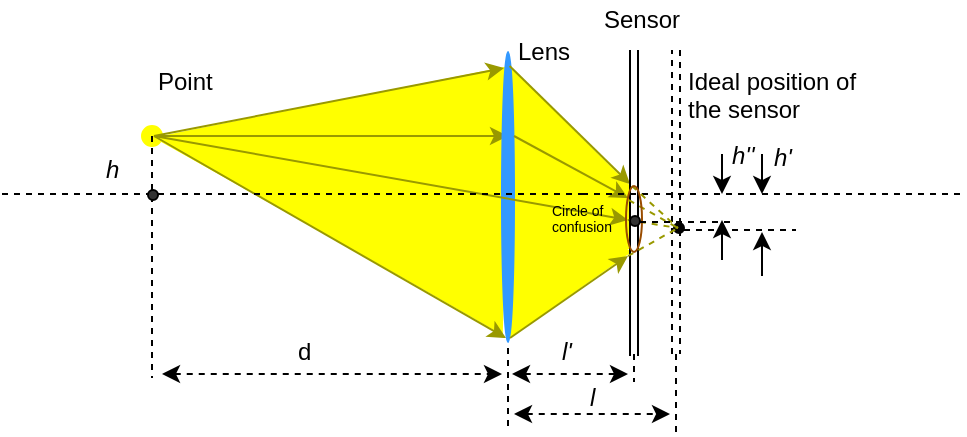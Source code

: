 <mxfile version="12.0.0" type="device" pages="1"><diagram id="uIPc7dPBaNufnXf9DVPS" name="Page-1"><mxGraphModel dx="932" dy="480" grid="1" gridSize="10" guides="1" tooltips="1" connect="1" arrows="1" fold="1" page="1" pageScale="1" pageWidth="850" pageHeight="1100" math="0" shadow="0"><root><mxCell id="0"/><mxCell id="1" parent="0"/><mxCell id="rH0oFP6qNWrxRMX8Lg-Q-98" value="" style="rounded=0;whiteSpace=wrap;html=1;strokeColor=#FFFF00;fillColor=#FFFF00;gradientColor=none;fontSize=7;" parent="1" vertex="1"><mxGeometry x="383" y="197" width="50" height="30" as="geometry"/></mxCell><mxCell id="rH0oFP6qNWrxRMX8Lg-Q-57" value="" style="triangle;whiteSpace=wrap;html=1;strokeColor=#FFFF00;fillColor=#FFFF00;gradientColor=none;" parent="1" vertex="1"><mxGeometry x="373" y="136" width="61" height="121" as="geometry"/></mxCell><mxCell id="rH0oFP6qNWrxRMX8Lg-Q-41" value="" style="ellipse;whiteSpace=wrap;html=1;strokeColor=#FFFF00;fillColor=#FFFF00;gradientColor=none;" parent="1" vertex="1"><mxGeometry x="190" y="166" width="10" height="10" as="geometry"/></mxCell><mxCell id="rH0oFP6qNWrxRMX8Lg-Q-48" value="" style="triangle;whiteSpace=wrap;html=1;strokeColor=#FFFF00;fillColor=#FFFF00;gradientColor=none;direction=west;rotation=9;" parent="1" vertex="1"><mxGeometry x="196" y="123" width="167" height="124" as="geometry"/></mxCell><mxCell id="rH0oFP6qNWrxRMX8Lg-Q-49" value="" style="triangle;whiteSpace=wrap;html=1;strokeColor=#FFFF00;fillColor=#FFFF00;gradientColor=none;direction=north;rotation=30;" parent="1" vertex="1"><mxGeometry x="285" y="135" width="121" height="112" as="geometry"/></mxCell><mxCell id="rH0oFP6qNWrxRMX8Lg-Q-50" value="" style="endArrow=classic;html=1;shadow=0;strokeColor=#999900;endFill=1;" parent="1" edge="1"><mxGeometry width="50" height="50" relative="1" as="geometry"><mxPoint x="196" y="171" as="sourcePoint"/><mxPoint x="373" y="171" as="targetPoint"/></mxGeometry></mxCell><mxCell id="rH0oFP6qNWrxRMX8Lg-Q-54" value="" style="triangle;whiteSpace=wrap;html=1;strokeColor=#FFFF00;fillColor=#FFFF00;gradientColor=none;direction=east;rotation=359;" parent="1" vertex="1"><mxGeometry x="373" y="188" width="61" height="83" as="geometry"/></mxCell><mxCell id="rH0oFP6qNWrxRMX8Lg-Q-55" value="" style="endArrow=classic;html=1;shadow=0;strokeColor=#999900;endFill=1;" parent="1" edge="1"><mxGeometry width="50" height="50" relative="1" as="geometry"><mxPoint x="196" y="171" as="sourcePoint"/><mxPoint x="372" y="272" as="targetPoint"/></mxGeometry></mxCell><mxCell id="rH0oFP6qNWrxRMX8Lg-Q-44" value="" style="ellipse;whiteSpace=wrap;html=1;strokeColor=#3399FF;fillColor=#3399FF;gradientColor=none;" parent="1" vertex="1"><mxGeometry x="370" y="129" width="6" height="145" as="geometry"/></mxCell><mxCell id="rH0oFP6qNWrxRMX8Lg-Q-52" value="" style="endArrow=classic;html=1;shadow=0;strokeColor=#999900;endFill=1;" parent="1" edge="1"><mxGeometry width="50" height="50" relative="1" as="geometry"><mxPoint x="376" y="171" as="sourcePoint"/><mxPoint x="433" y="202" as="targetPoint"/></mxGeometry></mxCell><mxCell id="rH0oFP6qNWrxRMX8Lg-Q-53" value="" style="endArrow=classic;html=1;shadow=0;strokeColor=#999900;endFill=1;" parent="1" edge="1"><mxGeometry width="50" height="50" relative="1" as="geometry"><mxPoint x="196" y="171" as="sourcePoint"/><mxPoint x="433" y="213" as="targetPoint"/></mxGeometry></mxCell><mxCell id="rH0oFP6qNWrxRMX8Lg-Q-56" value="" style="endArrow=classic;html=1;shadow=0;strokeColor=#999900;endFill=1;" parent="1" edge="1"><mxGeometry width="50" height="50" relative="1" as="geometry"><mxPoint x="374" y="272" as="sourcePoint"/><mxPoint x="433" y="231" as="targetPoint"/></mxGeometry></mxCell><mxCell id="rH0oFP6qNWrxRMX8Lg-Q-47" value="" style="endArrow=none;dashed=1;html=1;shadow=0;strokeColor=#000000;" parent="1" edge="1"><mxGeometry width="50" height="50" relative="1" as="geometry"><mxPoint x="120" y="200" as="sourcePoint"/><mxPoint x="410" y="200" as="targetPoint"/></mxGeometry></mxCell><mxCell id="rH0oFP6qNWrxRMX8Lg-Q-58" value="" style="endArrow=classic;html=1;shadow=0;strokeColor=#999900;endFill=1;" parent="1" edge="1"><mxGeometry width="50" height="50" relative="1" as="geometry"><mxPoint x="196" y="171" as="sourcePoint"/><mxPoint x="371" y="137" as="targetPoint"/></mxGeometry></mxCell><mxCell id="rH0oFP6qNWrxRMX8Lg-Q-59" value="" style="endArrow=classic;html=1;shadow=0;strokeColor=#999900;endFill=1;exitX=0.633;exitY=0.048;exitDx=0;exitDy=0;exitPerimeter=0;" parent="1" source="rH0oFP6qNWrxRMX8Lg-Q-44" edge="1"><mxGeometry width="50" height="50" relative="1" as="geometry"><mxPoint x="170" y="300" as="sourcePoint"/><mxPoint x="434" y="195" as="targetPoint"/></mxGeometry></mxCell><mxCell id="rH0oFP6qNWrxRMX8Lg-Q-62" value="" style="shape=link;html=1;shadow=0;startArrow=classic;startFill=1;endArrow=classic;endFill=1;strokeColor=#000000;dashed=1;" parent="1" edge="1"><mxGeometry width="50" height="50" relative="1" as="geometry"><mxPoint x="457" y="128" as="sourcePoint"/><mxPoint x="457" y="280" as="targetPoint"/></mxGeometry></mxCell><mxCell id="rH0oFP6qNWrxRMX8Lg-Q-63" value="Point&lt;br&gt;" style="text;html=1;resizable=0;points=[];autosize=1;align=left;verticalAlign=top;spacingTop=-4;" parent="1" vertex="1"><mxGeometry x="196" y="134" width="40" height="20" as="geometry"/></mxCell><mxCell id="rH0oFP6qNWrxRMX8Lg-Q-68" value="Ideal position of &lt;br&gt;&lt;div style=&quot;text-align: justify&quot;&gt;&lt;span&gt;the sensor&lt;/span&gt;&lt;/div&gt;" style="text;html=1;resizable=0;points=[];autosize=1;align=left;verticalAlign=top;spacingTop=-4;" parent="1" vertex="1"><mxGeometry x="461" y="134" width="100" height="30" as="geometry"/></mxCell><mxCell id="rH0oFP6qNWrxRMX8Lg-Q-83" value="Lens" style="text;html=1;resizable=0;points=[];autosize=1;align=left;verticalAlign=top;spacingTop=-4;" parent="1" vertex="1"><mxGeometry x="376" y="119" width="40" height="20" as="geometry"/></mxCell><mxCell id="rH0oFP6qNWrxRMX8Lg-Q-42" value="" style="endArrow=none;dashed=1;html=1;shadow=0;strokeColor=#000000;" parent="1" edge="1"><mxGeometry width="50" height="50" relative="1" as="geometry"><mxPoint x="410" y="200" as="sourcePoint"/><mxPoint x="600" y="200" as="targetPoint"/></mxGeometry></mxCell><mxCell id="rH0oFP6qNWrxRMX8Lg-Q-86" value="" style="ellipse;whiteSpace=wrap;html=1;aspect=fixed;strokeColor=#000000;fillColor=#000000;gradientColor=none;direction=south;" parent="1" vertex="1"><mxGeometry x="456" y="214.5" width="5" height="5" as="geometry"/></mxCell><mxCell id="rH0oFP6qNWrxRMX8Lg-Q-97" value="" style="shape=link;html=1;shadow=0;startArrow=openThin;startFill=0;endArrow=openThin;endFill=0;strokeColor=#000000;fontSize=7;" parent="1" edge="1"><mxGeometry width="50" height="50" relative="1" as="geometry"><mxPoint x="436" y="281" as="sourcePoint"/><mxPoint x="436" y="128" as="targetPoint"/></mxGeometry></mxCell><mxCell id="rH0oFP6qNWrxRMX8Lg-Q-99" value="" style="endArrow=none;dashed=1;html=1;shadow=0;strokeColor=#999900;fontSize=7;" parent="1" edge="1"><mxGeometry width="50" height="50" relative="1" as="geometry"><mxPoint x="435" y="196" as="sourcePoint"/><mxPoint x="458" y="217" as="targetPoint"/></mxGeometry></mxCell><mxCell id="rH0oFP6qNWrxRMX8Lg-Q-100" value="" style="endArrow=none;dashed=1;html=1;shadow=0;strokeColor=#999900;fontSize=7;exitX=1.009;exitY=0.202;exitDx=0;exitDy=0;exitPerimeter=0;" parent="1" source="rH0oFP6qNWrxRMX8Lg-Q-98" edge="1"><mxGeometry width="50" height="50" relative="1" as="geometry"><mxPoint x="510" y="260" as="sourcePoint"/><mxPoint x="458" y="217" as="targetPoint"/></mxGeometry></mxCell><mxCell id="rH0oFP6qNWrxRMX8Lg-Q-101" value="" style="endArrow=none;dashed=1;html=1;shadow=0;strokeColor=#999900;fontSize=7;" parent="1" edge="1"><mxGeometry width="50" height="50" relative="1" as="geometry"><mxPoint x="433" y="231" as="sourcePoint"/><mxPoint x="458" y="217" as="targetPoint"/></mxGeometry></mxCell><mxCell id="rH0oFP6qNWrxRMX8Lg-Q-102" value="" style="endArrow=none;dashed=1;html=1;shadow=0;strokeColor=#999900;fontSize=7;" parent="1" edge="1"><mxGeometry width="50" height="50" relative="1" as="geometry"><mxPoint x="433" y="213" as="sourcePoint"/><mxPoint x="458" y="217" as="targetPoint"/></mxGeometry></mxCell><mxCell id="rH0oFP6qNWrxRMX8Lg-Q-103" value="" style="ellipse;whiteSpace=wrap;html=1;strokeColor=#994C00;fillColor=none;gradientColor=none;fontSize=7;" parent="1" vertex="1"><mxGeometry x="432" y="196" width="8" height="33" as="geometry"/></mxCell><mxCell id="rH0oFP6qNWrxRMX8Lg-Q-104" value="&lt;div style=&quot;text-align: justify&quot;&gt;&lt;span&gt;Circle of&lt;/span&gt;&lt;/div&gt;&lt;div style=&quot;text-align: justify&quot;&gt;&lt;span&gt;confusion&lt;/span&gt;&lt;/div&gt;" style="text;html=1;resizable=0;points=[];autosize=1;align=left;verticalAlign=top;spacingTop=-4;fontSize=7;" parent="1" vertex="1"><mxGeometry x="393" y="201.5" width="50" height="20" as="geometry"/></mxCell><mxCell id="rH0oFP6qNWrxRMX8Lg-Q-105" value="Sensor&lt;br style=&quot;font-size: 12px;&quot;&gt;" style="text;html=1;resizable=0;points=[];autosize=1;align=left;verticalAlign=top;spacingTop=-4;fontSize=12;" parent="1" vertex="1"><mxGeometry x="418.5" y="103" width="40" height="16" as="geometry"/></mxCell><mxCell id="jFV0BgUZtHO9G7Qm_5F7-1" value="" style="endArrow=none;dashed=1;html=1;" edge="1" parent="1"><mxGeometry width="50" height="50" relative="1" as="geometry"><mxPoint x="195" y="171" as="sourcePoint"/><mxPoint x="195" y="292" as="targetPoint"/></mxGeometry></mxCell><mxCell id="jFV0BgUZtHO9G7Qm_5F7-2" value="" style="endArrow=none;dashed=1;html=1;" edge="1" parent="1"><mxGeometry width="50" height="50" relative="1" as="geometry"><mxPoint x="373" y="277" as="sourcePoint"/><mxPoint x="373" y="319" as="targetPoint"/></mxGeometry></mxCell><mxCell id="jFV0BgUZtHO9G7Qm_5F7-3" value="" style="endArrow=none;dashed=1;html=1;" edge="1" parent="1"><mxGeometry width="50" height="50" relative="1" as="geometry"><mxPoint x="457" y="280" as="sourcePoint"/><mxPoint x="457" y="319" as="targetPoint"/></mxGeometry></mxCell><mxCell id="jFV0BgUZtHO9G7Qm_5F7-4" value="h" style="text;html=1;resizable=0;points=[];autosize=1;align=left;verticalAlign=top;spacingTop=-4;fontStyle=2" vertex="1" parent="1"><mxGeometry x="170" y="178" width="20" height="20" as="geometry"/></mxCell><mxCell id="jFV0BgUZtHO9G7Qm_5F7-5" value="" style="endArrow=classic;dashed=1;html=1;endFill=1;startArrow=classic;startFill=1;" edge="1" parent="1"><mxGeometry width="50" height="50" relative="1" as="geometry"><mxPoint x="200" y="290" as="sourcePoint"/><mxPoint x="370" y="290" as="targetPoint"/></mxGeometry></mxCell><mxCell id="jFV0BgUZtHO9G7Qm_5F7-6" value="d" style="text;html=1;resizable=0;points=[];autosize=1;align=left;verticalAlign=top;spacingTop=-4;" vertex="1" parent="1"><mxGeometry x="266" y="269" width="20" height="20" as="geometry"/></mxCell><mxCell id="jFV0BgUZtHO9G7Qm_5F7-7" value="" style="endArrow=none;dashed=1;html=1;" edge="1" parent="1"><mxGeometry width="50" height="50" relative="1" as="geometry"><mxPoint x="436" y="280" as="sourcePoint"/><mxPoint x="436" y="294" as="targetPoint"/></mxGeometry></mxCell><mxCell id="jFV0BgUZtHO9G7Qm_5F7-8" value="" style="endArrow=classic;dashed=1;html=1;endFill=1;startArrow=classic;startFill=1;" edge="1" parent="1"><mxGeometry width="50" height="50" relative="1" as="geometry"><mxPoint x="375" y="290" as="sourcePoint"/><mxPoint x="433" y="290" as="targetPoint"/></mxGeometry></mxCell><mxCell id="jFV0BgUZtHO9G7Qm_5F7-9" value="&lt;i&gt;l'&lt;/i&gt;" style="text;html=1;resizable=0;points=[];autosize=1;align=left;verticalAlign=top;spacingTop=-4;" vertex="1" parent="1"><mxGeometry x="398" y="269" width="20" height="20" as="geometry"/></mxCell><mxCell id="jFV0BgUZtHO9G7Qm_5F7-10" value="" style="endArrow=classic;dashed=1;html=1;endFill=1;startArrow=classic;startFill=1;" edge="1" parent="1"><mxGeometry width="50" height="50" relative="1" as="geometry"><mxPoint x="376" y="310" as="sourcePoint"/><mxPoint x="454" y="310" as="targetPoint"/></mxGeometry></mxCell><mxCell id="jFV0BgUZtHO9G7Qm_5F7-11" value="&lt;i&gt;l&lt;/i&gt;" style="text;html=1;resizable=0;points=[];autosize=1;align=left;verticalAlign=top;spacingTop=-4;" vertex="1" parent="1"><mxGeometry x="412" y="292" width="20" height="20" as="geometry"/></mxCell><mxCell id="jFV0BgUZtHO9G7Qm_5F7-12" value="" style="endArrow=none;dashed=1;html=1;" edge="1" parent="1"><mxGeometry width="50" height="50" relative="1" as="geometry"><mxPoint x="439" y="214" as="sourcePoint"/><mxPoint x="487" y="214" as="targetPoint"/></mxGeometry></mxCell><mxCell id="jFV0BgUZtHO9G7Qm_5F7-13" value="" style="ellipse;whiteSpace=wrap;html=1;aspect=fixed;fillColor=#333333;" vertex="1" parent="1"><mxGeometry x="434" y="211" width="5" height="5" as="geometry"/></mxCell><mxCell id="jFV0BgUZtHO9G7Qm_5F7-14" value="" style="endArrow=none;dashed=1;html=1;" edge="1" parent="1"><mxGeometry width="50" height="50" relative="1" as="geometry"><mxPoint x="461" y="218" as="sourcePoint"/><mxPoint x="517" y="218" as="targetPoint"/></mxGeometry></mxCell><mxCell id="jFV0BgUZtHO9G7Qm_5F7-15" value="" style="endArrow=none;html=1;startArrow=classic;startFill=1;" edge="1" parent="1"><mxGeometry width="50" height="50" relative="1" as="geometry"><mxPoint x="480" y="213" as="sourcePoint"/><mxPoint x="480" y="233" as="targetPoint"/></mxGeometry></mxCell><mxCell id="jFV0BgUZtHO9G7Qm_5F7-16" value="" style="endArrow=classic;html=1;endFill=1;" edge="1" parent="1"><mxGeometry width="50" height="50" relative="1" as="geometry"><mxPoint x="480" y="180" as="sourcePoint"/><mxPoint x="480" y="200" as="targetPoint"/></mxGeometry></mxCell><mxCell id="jFV0BgUZtHO9G7Qm_5F7-17" value="&lt;i&gt;h''&lt;/i&gt;" style="text;html=1;resizable=0;points=[];autosize=1;align=left;verticalAlign=top;spacingTop=-4;" vertex="1" parent="1"><mxGeometry x="483" y="171" width="30" height="20" as="geometry"/></mxCell><mxCell id="jFV0BgUZtHO9G7Qm_5F7-18" value="" style="endArrow=none;html=1;startArrow=classic;startFill=1;" edge="1" parent="1"><mxGeometry width="50" height="50" relative="1" as="geometry"><mxPoint x="500" y="219" as="sourcePoint"/><mxPoint x="500" y="241" as="targetPoint"/></mxGeometry></mxCell><mxCell id="jFV0BgUZtHO9G7Qm_5F7-19" value="" style="endArrow=classic;html=1;endFill=1;" edge="1" parent="1"><mxGeometry width="50" height="50" relative="1" as="geometry"><mxPoint x="500" y="180" as="sourcePoint"/><mxPoint x="500" y="200" as="targetPoint"/></mxGeometry></mxCell><mxCell id="jFV0BgUZtHO9G7Qm_5F7-20" value="&lt;i&gt;h'&lt;/i&gt;" style="text;html=1;resizable=0;points=[];autosize=1;align=left;verticalAlign=top;spacingTop=-4;" vertex="1" parent="1"><mxGeometry x="504" y="172" width="20" height="20" as="geometry"/></mxCell><mxCell id="jFV0BgUZtHO9G7Qm_5F7-21" value="" style="ellipse;whiteSpace=wrap;html=1;aspect=fixed;fillColor=#333333;" vertex="1" parent="1"><mxGeometry x="193" y="198" width="5" height="5" as="geometry"/></mxCell></root></mxGraphModel></diagram></mxfile>